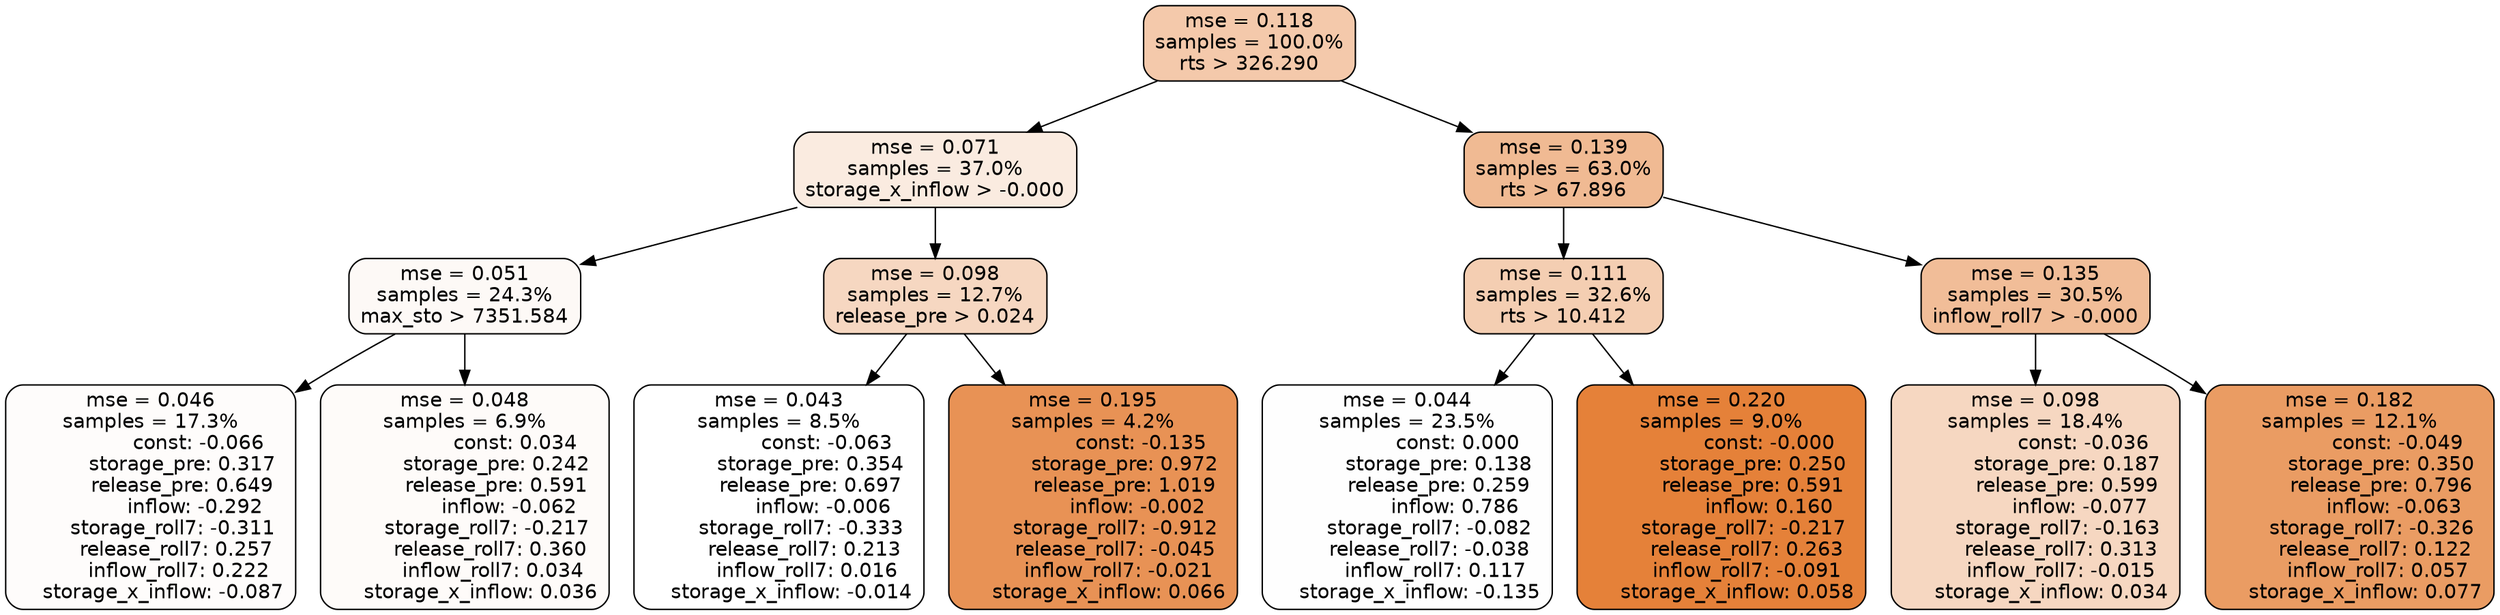 digraph tree {
node [shape=rectangle, style="filled, rounded", color="black", fontname=helvetica] ;
edge [fontname=helvetica] ;
	"0" [label="mse = 0.118
samples = 100.0%
rts > 326.290", fillcolor="#f4c9ab"]
	"8" [label="mse = 0.071
samples = 37.0%
storage_x_inflow > -0.000", fillcolor="#faebe0"]
	"1" [label="mse = 0.139
samples = 63.0%
rts > 67.896", fillcolor="#f0ba93"]
	"9" [label="mse = 0.051
samples = 24.3%
max_sto > 7351.584", fillcolor="#fdf9f6"]
	"12" [label="mse = 0.098
samples = 12.7%
release_pre > 0.024", fillcolor="#f6d7c1"]
	"2" [label="mse = 0.111
samples = 32.6%
rts > 10.412", fillcolor="#f4ceb2"]
	"5" [label="mse = 0.135
samples = 30.5%
inflow_roll7 > -0.000", fillcolor="#f1bd98"]
	"10" [label="mse = 0.046
samples = 17.3%
               const: -0.066
          storage_pre: 0.317
          release_pre: 0.649
              inflow: -0.292
       storage_roll7: -0.311
        release_roll7: 0.257
         inflow_roll7: 0.222
    storage_x_inflow: -0.087", fillcolor="#fefcfb"]
	"11" [label="mse = 0.048
samples = 6.9%
                const: 0.034
          storage_pre: 0.242
          release_pre: 0.591
              inflow: -0.062
       storage_roll7: -0.217
        release_roll7: 0.360
         inflow_roll7: 0.034
     storage_x_inflow: 0.036", fillcolor="#fefbf9"]
	"13" [label="mse = 0.043
samples = 8.5%
               const: -0.063
          storage_pre: 0.354
          release_pre: 0.697
              inflow: -0.006
       storage_roll7: -0.333
        release_roll7: 0.213
         inflow_roll7: 0.016
    storage_x_inflow: -0.014", fillcolor="#ffffff"]
	"14" [label="mse = 0.195
samples = 4.2%
               const: -0.135
          storage_pre: 0.972
          release_pre: 1.019
              inflow: -0.002
       storage_roll7: -0.912
       release_roll7: -0.045
        inflow_roll7: -0.021
     storage_x_inflow: 0.066", fillcolor="#e89255"]
	"3" [label="mse = 0.044
samples = 23.5%
                const: 0.000
          storage_pre: 0.138
          release_pre: 0.259
               inflow: 0.786
       storage_roll7: -0.082
       release_roll7: -0.038
         inflow_roll7: 0.117
    storage_x_inflow: -0.135", fillcolor="#fefefe"]
	"4" [label="mse = 0.220
samples = 9.0%
               const: -0.000
          storage_pre: 0.250
          release_pre: 0.591
               inflow: 0.160
       storage_roll7: -0.217
        release_roll7: 0.263
        inflow_roll7: -0.091
     storage_x_inflow: 0.058", fillcolor="#e58139"]
	"6" [label="mse = 0.098
samples = 18.4%
               const: -0.036
          storage_pre: 0.187
          release_pre: 0.599
              inflow: -0.077
       storage_roll7: -0.163
        release_roll7: 0.313
        inflow_roll7: -0.015
     storage_x_inflow: 0.034", fillcolor="#f6d7c1"]
	"7" [label="mse = 0.182
samples = 12.1%
               const: -0.049
          storage_pre: 0.350
          release_pre: 0.796
              inflow: -0.063
       storage_roll7: -0.326
        release_roll7: 0.122
         inflow_roll7: 0.057
     storage_x_inflow: 0.077", fillcolor="#ea9c63"]

	"0" -> "1"
	"0" -> "8"
	"8" -> "9"
	"8" -> "12"
	"1" -> "2"
	"1" -> "5"
	"9" -> "10"
	"9" -> "11"
	"12" -> "13"
	"12" -> "14"
	"2" -> "3"
	"2" -> "4"
	"5" -> "6"
	"5" -> "7"
}
